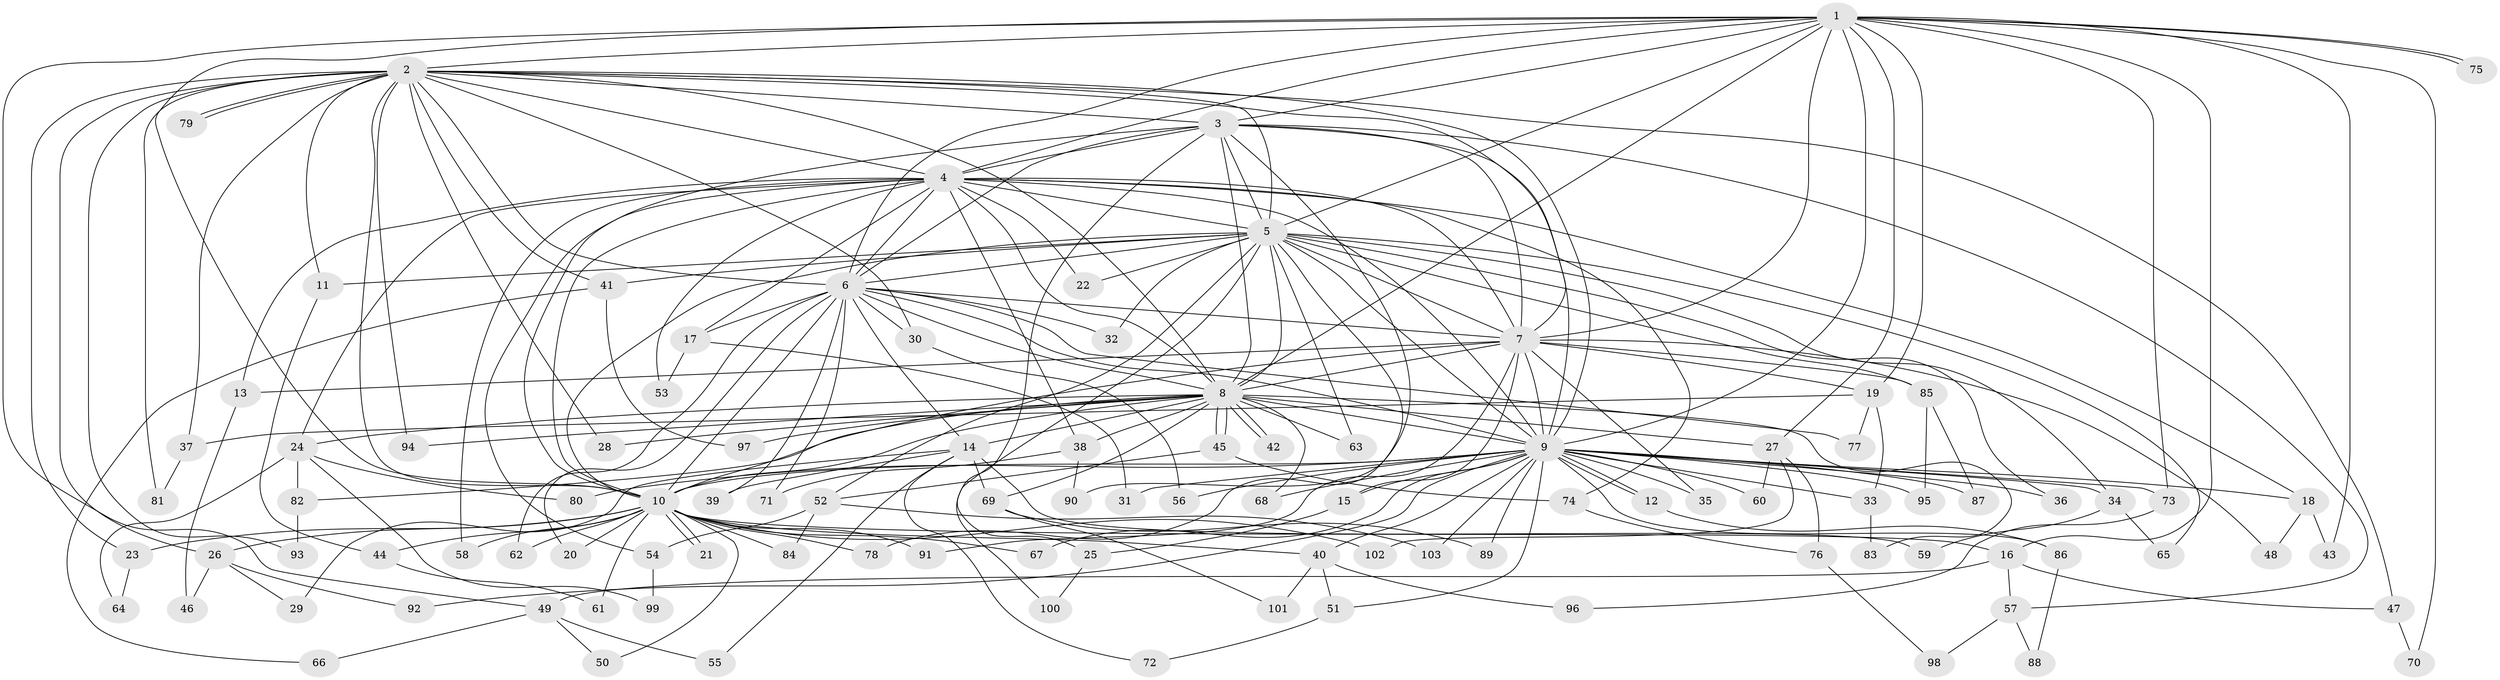 // Generated by graph-tools (version 1.1) at 2025/25/03/09/25 03:25:53]
// undirected, 103 vertices, 231 edges
graph export_dot {
graph [start="1"]
  node [color=gray90,style=filled];
  1;
  2;
  3;
  4;
  5;
  6;
  7;
  8;
  9;
  10;
  11;
  12;
  13;
  14;
  15;
  16;
  17;
  18;
  19;
  20;
  21;
  22;
  23;
  24;
  25;
  26;
  27;
  28;
  29;
  30;
  31;
  32;
  33;
  34;
  35;
  36;
  37;
  38;
  39;
  40;
  41;
  42;
  43;
  44;
  45;
  46;
  47;
  48;
  49;
  50;
  51;
  52;
  53;
  54;
  55;
  56;
  57;
  58;
  59;
  60;
  61;
  62;
  63;
  64;
  65;
  66;
  67;
  68;
  69;
  70;
  71;
  72;
  73;
  74;
  75;
  76;
  77;
  78;
  79;
  80;
  81;
  82;
  83;
  84;
  85;
  86;
  87;
  88;
  89;
  90;
  91;
  92;
  93;
  94;
  95;
  96;
  97;
  98;
  99;
  100;
  101;
  102;
  103;
  1 -- 2;
  1 -- 3;
  1 -- 4;
  1 -- 5;
  1 -- 6;
  1 -- 7;
  1 -- 8;
  1 -- 9;
  1 -- 10;
  1 -- 16;
  1 -- 19;
  1 -- 27;
  1 -- 43;
  1 -- 49;
  1 -- 70;
  1 -- 73;
  1 -- 75;
  1 -- 75;
  2 -- 3;
  2 -- 4;
  2 -- 5;
  2 -- 6;
  2 -- 7;
  2 -- 8;
  2 -- 9;
  2 -- 10;
  2 -- 11;
  2 -- 23;
  2 -- 26;
  2 -- 28;
  2 -- 30;
  2 -- 37;
  2 -- 41;
  2 -- 47;
  2 -- 79;
  2 -- 79;
  2 -- 81;
  2 -- 93;
  2 -- 94;
  3 -- 4;
  3 -- 5;
  3 -- 6;
  3 -- 7;
  3 -- 8;
  3 -- 9;
  3 -- 10;
  3 -- 25;
  3 -- 57;
  3 -- 90;
  4 -- 5;
  4 -- 6;
  4 -- 7;
  4 -- 8;
  4 -- 9;
  4 -- 10;
  4 -- 13;
  4 -- 17;
  4 -- 18;
  4 -- 22;
  4 -- 24;
  4 -- 38;
  4 -- 53;
  4 -- 54;
  4 -- 58;
  4 -- 74;
  5 -- 6;
  5 -- 7;
  5 -- 8;
  5 -- 9;
  5 -- 10;
  5 -- 11;
  5 -- 22;
  5 -- 32;
  5 -- 34;
  5 -- 36;
  5 -- 41;
  5 -- 52;
  5 -- 63;
  5 -- 65;
  5 -- 78;
  5 -- 85;
  5 -- 100;
  6 -- 7;
  6 -- 8;
  6 -- 9;
  6 -- 10;
  6 -- 14;
  6 -- 17;
  6 -- 20;
  6 -- 30;
  6 -- 32;
  6 -- 39;
  6 -- 62;
  6 -- 71;
  6 -- 77;
  7 -- 8;
  7 -- 9;
  7 -- 10;
  7 -- 13;
  7 -- 15;
  7 -- 19;
  7 -- 35;
  7 -- 48;
  7 -- 85;
  7 -- 91;
  8 -- 9;
  8 -- 10;
  8 -- 14;
  8 -- 24;
  8 -- 27;
  8 -- 28;
  8 -- 38;
  8 -- 42;
  8 -- 42;
  8 -- 45;
  8 -- 45;
  8 -- 63;
  8 -- 68;
  8 -- 69;
  8 -- 82;
  8 -- 83;
  8 -- 94;
  8 -- 97;
  9 -- 10;
  9 -- 12;
  9 -- 12;
  9 -- 15;
  9 -- 18;
  9 -- 31;
  9 -- 33;
  9 -- 34;
  9 -- 35;
  9 -- 36;
  9 -- 40;
  9 -- 51;
  9 -- 56;
  9 -- 60;
  9 -- 67;
  9 -- 68;
  9 -- 73;
  9 -- 80;
  9 -- 86;
  9 -- 87;
  9 -- 89;
  9 -- 92;
  9 -- 95;
  9 -- 103;
  10 -- 16;
  10 -- 20;
  10 -- 21;
  10 -- 21;
  10 -- 23;
  10 -- 26;
  10 -- 40;
  10 -- 44;
  10 -- 50;
  10 -- 58;
  10 -- 61;
  10 -- 62;
  10 -- 67;
  10 -- 78;
  10 -- 84;
  10 -- 91;
  10 -- 102;
  11 -- 44;
  12 -- 86;
  13 -- 46;
  14 -- 29;
  14 -- 39;
  14 -- 55;
  14 -- 59;
  14 -- 69;
  14 -- 72;
  15 -- 25;
  16 -- 47;
  16 -- 49;
  16 -- 57;
  17 -- 31;
  17 -- 53;
  18 -- 43;
  18 -- 48;
  19 -- 33;
  19 -- 37;
  19 -- 77;
  23 -- 64;
  24 -- 64;
  24 -- 80;
  24 -- 82;
  24 -- 99;
  25 -- 100;
  26 -- 29;
  26 -- 46;
  26 -- 92;
  27 -- 60;
  27 -- 76;
  27 -- 102;
  30 -- 56;
  33 -- 83;
  34 -- 59;
  34 -- 65;
  37 -- 81;
  38 -- 71;
  38 -- 90;
  40 -- 51;
  40 -- 96;
  40 -- 101;
  41 -- 66;
  41 -- 97;
  44 -- 61;
  45 -- 52;
  45 -- 74;
  47 -- 70;
  49 -- 50;
  49 -- 55;
  49 -- 66;
  51 -- 72;
  52 -- 54;
  52 -- 84;
  52 -- 103;
  54 -- 99;
  57 -- 88;
  57 -- 98;
  69 -- 89;
  69 -- 101;
  73 -- 96;
  74 -- 76;
  76 -- 98;
  82 -- 93;
  85 -- 87;
  85 -- 95;
  86 -- 88;
}
